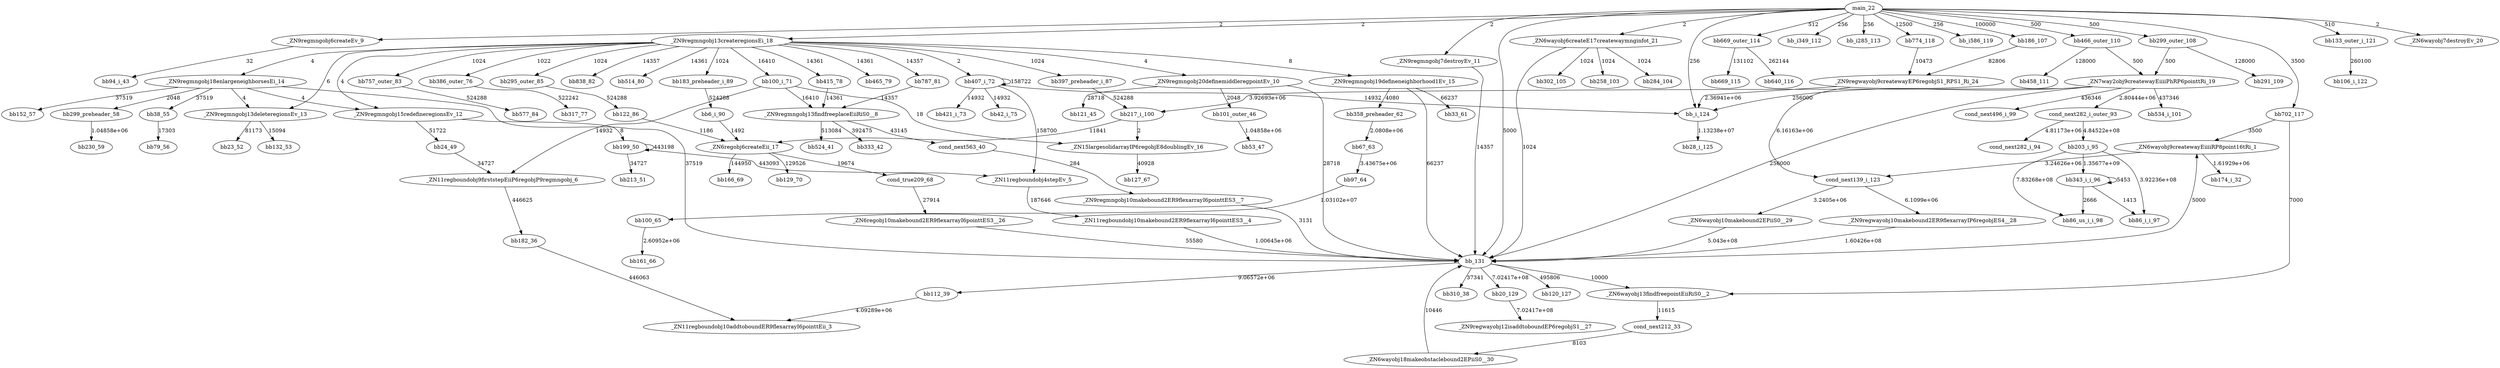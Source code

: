 digraph G {
_ZN6wayobj9createwayEiiiiRP8point16tRi_1->cond_next139_i_123 [label="3.24626e+06"]
_ZN6wayobj9createwayEiiiiRP8point16tRi_1->bb174_i_32 [label="1.61929e+06"]
_ZN6wayobj13findfreepointEiiRiS0__2->cond_next212_33 [label="11615"]
cond_next212_33->_ZN6wayobj18makeobstaclebound2EPiiS0__30 [label="8103"]
_ZN11regboundobj10makebound2ER9flexarrayI6pointtES3__4->bb_131 [label="1.00645e+06"]
_ZN11regboundobj4stepEv_5->_ZN11regboundobj10makebound2ER9flexarrayI6pointtES3__4 [label="187646"]
_ZN11regboundobj9firststepEiiP6regobjP9regmngobj_6->bb182_36 [label="446625"]
bb182_36->_ZN11regboundobj10addtoboundER9flexarrayI6pointtEii_3 [label="446063"]
_ZN9regmngobj10makebound2ER9flexarrayI6pointtES3__7->bb_131 [label="3131"]
bb112_39->_ZN11regboundobj10addtoboundER9flexarrayI6pointtEii_3 [label="4.09289e+06"]
_ZN9regmngobj13findfreeplaceEiiRiS0__8->bb524_41 [label="513084"]
_ZN9regmngobj13findfreeplaceEiiRiS0__8->bb333_42 [label="392475"]
_ZN9regmngobj13findfreeplaceEiiRiS0__8->cond_next563_40 [label="43145"]
cond_next563_40->_ZN9regmngobj10makebound2ER9flexarrayI6pointtES3__7 [label="284"]
_ZN9regmngobj6createEv_9->bb94_i_43 [label="32"]
_ZN9regmngobj20definemiddleregpointEv_10->bb_131 [label="28718"]
_ZN9regmngobj20definemiddleregpointEv_10->bb101_outer_46 [label="2048"]
_ZN9regmngobj20definemiddleregpointEv_10->bb121_45 [label="28718"]
bb101_outer_46->bb53_47 [label="1.04858e+06"]
_ZN9regmngobj7destroyEv_11->bb_131 [label="14357"]
_ZN9regmngobj15redefineregionsEv_12->bb24_49 [label="51722"]
_ZN9regmngobj15redefineregionsEv_12->bb199_50 [label="8"]
bb24_49->_ZN11regboundobj9firststepEiiP6regobjP9regmngobj_6 [label="34727"]
bb199_50->_ZN11regboundobj4stepEv_5 [label="443093"]
bb199_50->bb199_50 [label="443198"]
bb199_50->bb213_51 [label="34727"]
_ZN9regmngobj13deleteregionsEv_13->bb23_52 [label="81173"]
_ZN9regmngobj13deleteregionsEv_13->bb132_53 [label="15094"]
_ZN9regmngobj18enlargeneighborsesEi_14->bb_131 [label="37519"]
_ZN9regmngobj18enlargeneighborsesEi_14->bb38_55 [label="37519"]
_ZN9regmngobj18enlargeneighborsesEi_14->bb152_57 [label="37519"]
_ZN9regmngobj18enlargeneighborsesEi_14->bb299_preheader_58 [label="2048"]
_ZN9regmngobj18enlargeneighborsesEi_14->_ZN9regmngobj15redefineregionsEv_12 [label="4"]
_ZN9regmngobj18enlargeneighborsesEi_14->_ZN9regmngobj13deleteregionsEv_13 [label="4"]
bb38_55->bb79_56 [label="17303"]
bb299_preheader_58->bb230_59 [label="1.04858e+06"]
_ZN9regmngobj19defineneighborhood1Ev_15->bb_131 [label="66237"]
_ZN9regmngobj19defineneighborhood1Ev_15->bb33_61 [label="66237"]
_ZN9regmngobj19defineneighborhood1Ev_15->bb358_preheader_62 [label="4080"]
bb358_preheader_62->bb67_63 [label="2.0808e+06"]
bb67_63->bb97_64 [label="3.43675e+06"]
bb97_64->bb100_65 [label="1.03102e+07"]
bb100_65->bb161_66 [label="2.60952e+06"]
_ZN15largesolidarrayIP6regobjE8doublingEv_16->bb127_67 [label="40928"]
_ZN6regobj6createEii_17->bb166_69 [label="144950"]
_ZN6regobj6createEii_17->bb129_70 [label="129526"]
_ZN6regobj6createEii_17->cond_true209_68 [label="19674"]
cond_true209_68->_ZN6regobj10makebound2ER9flexarrayI6pointtES3__26 [label="27914"]
_ZN9regmngobj13createregionsEi_18->_ZN9regmngobj13deleteregionsEv_13 [label="6"]
_ZN9regmngobj13createregionsEi_18->bb100_i_71 [label="16410"]
_ZN9regmngobj13createregionsEi_18->bb407_i_72 [label="2"]
_ZN9regmngobj13createregionsEi_18->_ZN9regmngobj19defineneighborhood1Ev_15 [label="8"]
_ZN9regmngobj13createregionsEi_18->_ZN9regmngobj18enlargeneighborsesEi_14 [label="4"]
_ZN9regmngobj13createregionsEi_18->bb295_outer_85 [label="1024"]
_ZN9regmngobj13createregionsEi_18->_ZN9regmngobj20definemiddleregpointEv_10 [label="4"]
_ZN9regmngobj13createregionsEi_18->bb787_81 [label="14357"]
_ZN9regmngobj13createregionsEi_18->bb838_82 [label="14357"]
_ZN9regmngobj13createregionsEi_18->_ZN9regmngobj15redefineregionsEv_12 [label="4"]
_ZN9regmngobj13createregionsEi_18->bb514_80 [label="14361"]
_ZN9regmngobj13createregionsEi_18->bb183_preheader_i_89 [label="1024"]
_ZN9regmngobj13createregionsEi_18->bb397_preheader_i_87 [label="1024"]
_ZN9regmngobj13createregionsEi_18->bb757_outer_83 [label="1024"]
_ZN9regmngobj13createregionsEi_18->bb386_outer_76 [label="1022"]
_ZN9regmngobj13createregionsEi_18->bb415_78 [label="14361"]
_ZN9regmngobj13createregionsEi_18->bb465_79 [label="14361"]
bb100_i_71->_ZN15largesolidarrayIP6regobjE8doublingEv_16 [label="18"]
bb100_i_71->_ZN9regmngobj13findfreeplaceEiiRiS0__8 [label="16410"]
bb100_i_71->_ZN11regboundobj9firststepEiiP6regobjP9regmngobj_6 [label="14932"]
bb407_i_72->_ZN11regboundobj4stepEv_5 [label="158700"]
bb407_i_72->bb407_i_72 [label="158722"]
bb407_i_72->bb421_i_73 [label="14932"]
bb407_i_72->bb_i_124 [label="14932"]
bb407_i_72->bb42_i_75 [label="14932"]
bb386_outer_76->bb317_77 [label="522242"]
bb415_78->_ZN9regmngobj13findfreeplaceEiiRiS0__8 [label="14361"]
bb787_81->_ZN9regmngobj13findfreeplaceEiiRiS0__8 [label="14357"]
bb757_outer_83->bb577_84 [label="524288"]
bb295_outer_85->bb122_86 [label="524288"]
bb122_86->_ZN6regobj6createEii_17 [label="1186"]
bb397_preheader_i_87->bb217_i_100 [label="524288"]
bb183_preheader_i_89->bb6_i_90 [label="524288"]
bb6_i_90->_ZN6regobj6createEii_17 [label="1492"]
_ZN7way2obj9createwayEiiiiPhRP6pointtRi_19->bb_131 [label="256000"]
_ZN7way2obj9createwayEiiiiPhRP6pointtRi_19->bb_i_124 [label="256000"]
_ZN7way2obj9createwayEiiiiPhRP6pointtRi_19->cond_next282_i_outer_93 [label="2.80444e+06"]
_ZN7way2obj9createwayEiiiiPhRP6pointtRi_19->cond_next496_i_99 [label="436346"]
_ZN7way2obj9createwayEiiiiPhRP6pointtRi_19->bb217_i_100 [label="3.92693e+06"]
_ZN7way2obj9createwayEiiiiPhRP6pointtRi_19->bb534_i_101 [label="437346"]
cond_next282_i_outer_93->cond_next282_i_94 [label="4.81173e+06"]
cond_next282_i_outer_93->bb203_i_95 [label="4.84522e+08"]
bb203_i_95->bb343_i_i_96 [label="1.35677e+09"]
bb203_i_95->bb86_us_i_i_98 [label="7.83268e+08"]
bb203_i_95->bb86_i_i_97 [label="3.92236e+08"]
bb343_i_i_96->bb343_i_i_96 [label="5453"]
bb343_i_i_96->bb86_us_i_i_98 [label="2666"]
bb343_i_i_96->bb86_i_i_97 [label="1413"]
bb217_i_100->_ZN6regobj6createEii_17 [label="11841"]
bb217_i_100->_ZN15largesolidarrayIP6regobjE8doublingEv_16 [label="2"]
_ZN6wayobj6createE17createwaymnginfot_21->bb_131 [label="1024"]
_ZN6wayobj6createE17createwaymnginfot_21->bb258_103 [label="1024"]
_ZN6wayobj6createE17createwaymnginfot_21->bb284_104 [label="1024"]
_ZN6wayobj6createE17createwaymnginfot_21->bb302_105 [label="1024"]
main_22->bb466_outer_110 [label="500"]
main_22->bb_i349_112 [label="256"]
main_22->bb_i285_113 [label="256"]
main_22->bb669_outer_114 [label="512"]
main_22->_ZN9regmngobj7destroyEv_11 [label="2"]
main_22->bb_i586_119 [label="256"]
main_22->_ZN6wayobj6createE17createwaymnginfot_21 [label="2"]
main_22->_ZN9regmngobj6createEv_9 [label="2"]
main_22->_ZN9regmngobj13createregionsEi_18 [label="2"]
main_22->bb186_107 [label="100000"]
main_22->bb702_117 [label="3500"]
main_22->bb774_118 [label="12500"]
main_22->bb133_outer_i_121 [label="510"]
main_22->bb299_outer_108 [label="500"]
main_22->_ZN6wayobj7destroyEv_20 [label="2"]
main_22->bb_i_124 [label="256"]
main_22->bb_131 [label="5000"]
bb186_107->_ZN9regwayobj9createwayEP6regobjS1_RPS1_Ri_24 [label="82806"]
bb299_outer_108->_ZN7way2obj9createwayEiiiiPhRP6pointtRi_19 [label="500"]
bb299_outer_108->bb291_109 [label="128000"]
bb466_outer_110->_ZN7way2obj9createwayEiiiiPhRP6pointtRi_19 [label="500"]
bb466_outer_110->bb458_111 [label="128000"]
bb669_outer_114->bb669_115 [label="131102"]
bb669_outer_114->bb640_116 [label="262144"]
bb702_117->_ZN6wayobj9createwayEiiiiRP8point16tRi_1 [label="3500"]
bb702_117->_ZN6wayobj13findfreepointEiiRiS0__2 [label="7000"]
bb774_118->_ZN9regwayobj9createwayEP6regobjS1_RPS1_Ri_24 [label="10473"]
bb133_outer_i_121->bb106_i_122 [label="260100"]
_ZN9regwayobj9createwayEP6regobjS1_RPS1_Ri_24->cond_next139_i_123 [label="6.16163e+06"]
_ZN9regwayobj9createwayEP6regobjS1_RPS1_Ri_24->bb_i_124 [label="2.36941e+06"]
cond_next139_i_123->_ZN6wayobj10makebound2EPiiS0__29 [label="3.2405e+06"]
cond_next139_i_123->_ZN9regwayobj10makebound2ER9flexarrayIP6regobjES4__28 [label="6.1099e+06"]
bb_i_124->bb28_i_125 [label="1.13238e+07"]
_ZN6regobj10makebound2ER9flexarrayI6pointtES3__26->bb_131 [label="55580"]
_ZN9regwayobj10makebound2ER9flexarrayIP6regobjES4__28->bb_131 [label="1.60426e+08"]
bb20_129->_ZN9regwayobj12isaddtoboundEP6regobjS1__27 [label="7.02417e+08"]
_ZN6wayobj10makebound2EPiiS0__29->bb_131 [label="5.043e+08"]
_ZN6wayobj18makeobstaclebound2EPiiS0__30->bb_131 [label="10446"]
bb_131->bb20_129 [label="7.02417e+08"]
bb_131->bb112_39 [label="9.06572e+06"]
bb_131->_ZN6wayobj9createwayEiiiiRP8point16tRi_1 [label="5000"]
bb_131->bb310_38 [label="37341"]
bb_131->bb120_127 [label="495806"]
bb_131->_ZN6wayobj13findfreepointEiiRiS0__2 [label="10000"]
}